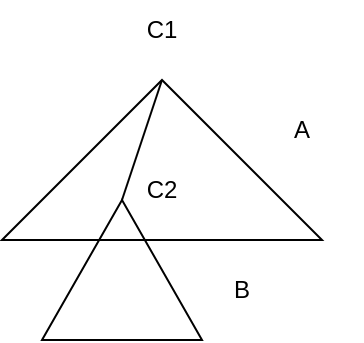 <mxfile version="21.0.2" type="device"><diagram id="Cn9wEeZpy-beRYtzfHcT" name="第 1 页"><mxGraphModel dx="1050" dy="581" grid="1" gridSize="10" guides="1" tooltips="1" connect="1" arrows="1" fold="1" page="1" pageScale="1" pageWidth="827" pageHeight="1169" math="0" shadow="0"><root><mxCell id="0"/><mxCell id="1" parent="0"/><mxCell id="lZRTkp24hRqrigp1GJpJ-1" value="" style="triangle;whiteSpace=wrap;html=1;direction=north;fillColor=none;" vertex="1" parent="1"><mxGeometry x="240" y="160" width="160" height="80" as="geometry"/></mxCell><mxCell id="lZRTkp24hRqrigp1GJpJ-2" value="" style="triangle;whiteSpace=wrap;html=1;direction=north;fillColor=none;" vertex="1" parent="1"><mxGeometry x="260" y="220" width="80" height="70" as="geometry"/></mxCell><mxCell id="lZRTkp24hRqrigp1GJpJ-3" value="" style="endArrow=none;html=1;rounded=0;entryX=1;entryY=0.5;entryDx=0;entryDy=0;exitX=1;exitY=0.5;exitDx=0;exitDy=0;" edge="1" parent="1" source="lZRTkp24hRqrigp1GJpJ-2" target="lZRTkp24hRqrigp1GJpJ-1"><mxGeometry width="50" height="50" relative="1" as="geometry"><mxPoint x="390" y="330" as="sourcePoint"/><mxPoint x="440" y="280" as="targetPoint"/></mxGeometry></mxCell><mxCell id="lZRTkp24hRqrigp1GJpJ-4" value="C1" style="text;html=1;strokeColor=none;fillColor=none;align=center;verticalAlign=middle;whiteSpace=wrap;rounded=0;" vertex="1" parent="1"><mxGeometry x="290" y="120" width="60" height="30" as="geometry"/></mxCell><mxCell id="lZRTkp24hRqrigp1GJpJ-5" value="C2" style="text;html=1;strokeColor=none;fillColor=none;align=center;verticalAlign=middle;whiteSpace=wrap;rounded=0;" vertex="1" parent="1"><mxGeometry x="290" y="200" width="60" height="30" as="geometry"/></mxCell><mxCell id="lZRTkp24hRqrigp1GJpJ-7" value="A" style="text;html=1;strokeColor=none;fillColor=none;align=center;verticalAlign=middle;whiteSpace=wrap;rounded=0;" vertex="1" parent="1"><mxGeometry x="360" y="170" width="60" height="30" as="geometry"/></mxCell><mxCell id="lZRTkp24hRqrigp1GJpJ-8" value="B" style="text;html=1;strokeColor=none;fillColor=none;align=center;verticalAlign=middle;whiteSpace=wrap;rounded=0;" vertex="1" parent="1"><mxGeometry x="330" y="250" width="60" height="30" as="geometry"/></mxCell></root></mxGraphModel></diagram></mxfile>